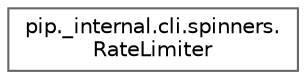 digraph "Graphical Class Hierarchy"
{
 // LATEX_PDF_SIZE
  bgcolor="transparent";
  edge [fontname=Helvetica,fontsize=10,labelfontname=Helvetica,labelfontsize=10];
  node [fontname=Helvetica,fontsize=10,shape=box,height=0.2,width=0.4];
  rankdir="LR";
  Node0 [id="Node000000",label="pip._internal.cli.spinners.\lRateLimiter",height=0.2,width=0.4,color="grey40", fillcolor="white", style="filled",URL="$df/d4e/classpip_1_1__internal_1_1cli_1_1spinners_1_1RateLimiter.html",tooltip=" "];
}
